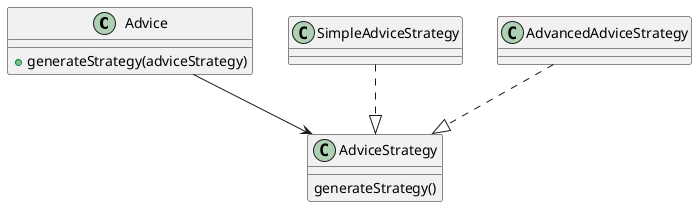 @startuml

class Advice {
    + generateStrategy(adviceStrategy)
}

class AdviceStrategy {
    generateStrategy()
}

class SimpleAdviceStrategy{

}

class AdvancedAdviceStrategy{

}

Advice --> AdviceStrategy
SimpleAdviceStrategy..|>AdviceStrategy
AdvancedAdviceStrategy..|>AdviceStrategy
@enduml